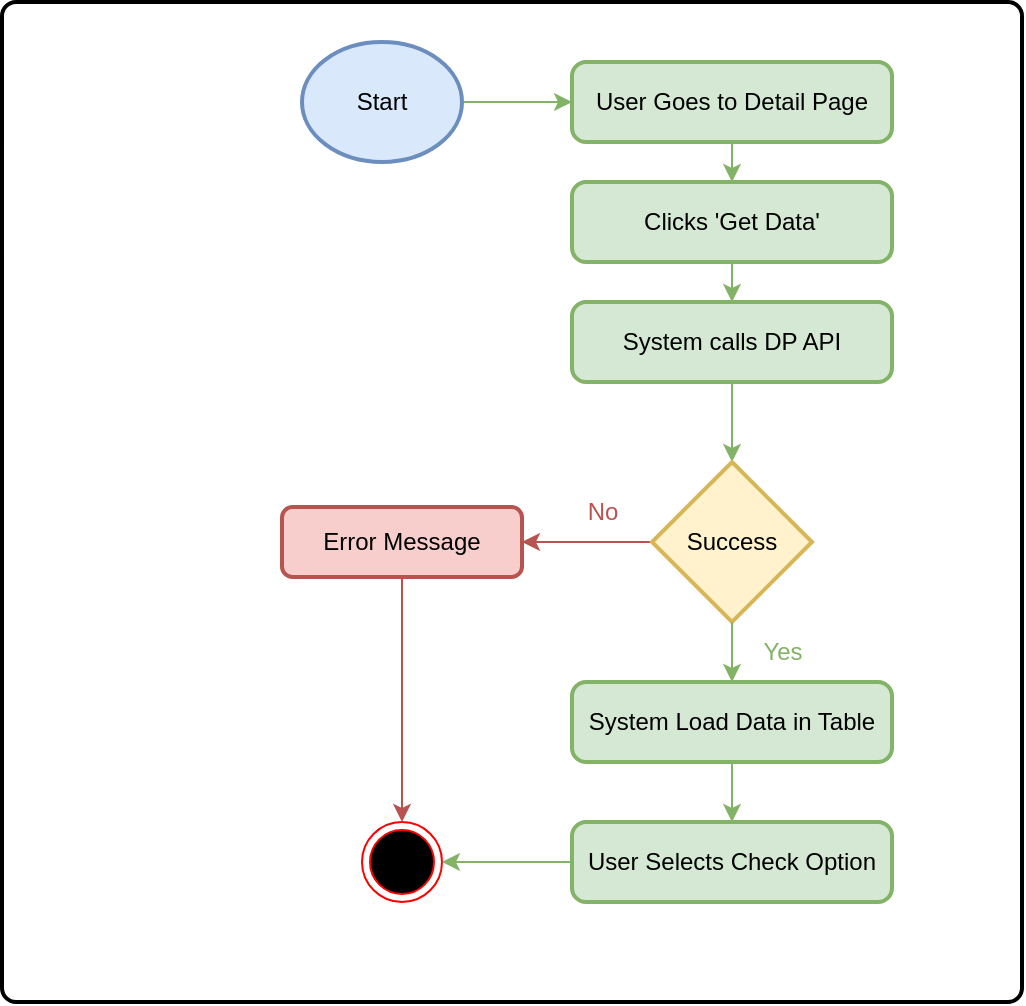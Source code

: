 <mxfile version="22.0.4" type="github">
  <diagram name="Page-1" id="OvvoKKy10x0kGAaWaokc">
    <mxGraphModel dx="1026" dy="576" grid="1" gridSize="10" guides="1" tooltips="1" connect="1" arrows="1" fold="1" page="1" pageScale="1" pageWidth="850" pageHeight="1100" math="0" shadow="0">
      <root>
        <mxCell id="0" />
        <mxCell id="1" parent="0" />
        <mxCell id="pZgdfJ_zKTqpzOzUL0iS-36" value="" style="rounded=1;whiteSpace=wrap;html=1;absoluteArcSize=1;arcSize=14;strokeWidth=2;" parent="1" vertex="1">
          <mxGeometry x="140" y="50" width="510" height="500" as="geometry" />
        </mxCell>
        <mxCell id="pZgdfJ_zKTqpzOzUL0iS-39" value="" style="edgeStyle=orthogonalEdgeStyle;rounded=0;orthogonalLoop=1;jettySize=auto;html=1;fillColor=#d5e8d4;strokeColor=#82b366;" parent="1" source="pZgdfJ_zKTqpzOzUL0iS-2" target="pZgdfJ_zKTqpzOzUL0iS-3" edge="1">
          <mxGeometry relative="1" as="geometry" />
        </mxCell>
        <mxCell id="pZgdfJ_zKTqpzOzUL0iS-2" value="Start" style="strokeWidth=2;html=1;shape=mxgraph.flowchart.start_2;whiteSpace=wrap;fillColor=#dae8fc;strokeColor=#6c8ebf;" parent="1" vertex="1">
          <mxGeometry x="290" y="70" width="80" height="60" as="geometry" />
        </mxCell>
        <mxCell id="pZgdfJ_zKTqpzOzUL0iS-40" value="" style="edgeStyle=orthogonalEdgeStyle;rounded=0;orthogonalLoop=1;jettySize=auto;html=1;fillColor=#d5e8d4;strokeColor=#82b366;" parent="1" source="pZgdfJ_zKTqpzOzUL0iS-3" target="pZgdfJ_zKTqpzOzUL0iS-5" edge="1">
          <mxGeometry relative="1" as="geometry" />
        </mxCell>
        <mxCell id="pZgdfJ_zKTqpzOzUL0iS-3" value="User Goes to Detail Page" style="rounded=1;whiteSpace=wrap;html=1;absoluteArcSize=1;arcSize=14;strokeWidth=2;fillColor=#d5e8d4;strokeColor=#82b366;" parent="1" vertex="1">
          <mxGeometry x="425" y="80" width="160" height="40" as="geometry" />
        </mxCell>
        <mxCell id="pZgdfJ_zKTqpzOzUL0iS-20" value="" style="edgeStyle=orthogonalEdgeStyle;rounded=0;orthogonalLoop=1;jettySize=auto;html=1;fillColor=#d5e8d4;strokeColor=#82b366;" parent="1" source="pZgdfJ_zKTqpzOzUL0iS-5" target="pZgdfJ_zKTqpzOzUL0iS-13" edge="1">
          <mxGeometry relative="1" as="geometry" />
        </mxCell>
        <mxCell id="pZgdfJ_zKTqpzOzUL0iS-5" value="Clicks &#39;Get Data&#39;" style="rounded=1;whiteSpace=wrap;html=1;absoluteArcSize=1;arcSize=14;strokeWidth=2;fillColor=#d5e8d4;strokeColor=#82b366;" parent="1" vertex="1">
          <mxGeometry x="425" y="140" width="160" height="40" as="geometry" />
        </mxCell>
        <mxCell id="pZgdfJ_zKTqpzOzUL0iS-10" style="edgeStyle=orthogonalEdgeStyle;rounded=0;orthogonalLoop=1;jettySize=auto;html=1;exitX=0.5;exitY=1;exitDx=0;exitDy=0;entryX=0.5;entryY=0;entryDx=0;entryDy=0;fillColor=#d5e8d4;strokeColor=#82b366;" parent="1" source="pZgdfJ_zKTqpzOzUL0iS-7" target="pZgdfJ_zKTqpzOzUL0iS-43" edge="1">
          <mxGeometry relative="1" as="geometry">
            <mxPoint x="505" y="460" as="targetPoint" />
          </mxGeometry>
        </mxCell>
        <mxCell id="pZgdfJ_zKTqpzOzUL0iS-7" value="System Load Data in Table" style="rounded=1;whiteSpace=wrap;html=1;absoluteArcSize=1;arcSize=14;strokeWidth=2;fillColor=#d5e8d4;strokeColor=#82b366;" parent="1" vertex="1">
          <mxGeometry x="425" y="390" width="160" height="40" as="geometry" />
        </mxCell>
        <mxCell id="pZgdfJ_zKTqpzOzUL0iS-11" value="" style="ellipse;html=1;shape=endState;fillColor=#000000;strokeColor=#ff0000;" parent="1" vertex="1">
          <mxGeometry x="320" y="460" width="40" height="40" as="geometry" />
        </mxCell>
        <mxCell id="pZgdfJ_zKTqpzOzUL0iS-21" value="" style="edgeStyle=orthogonalEdgeStyle;rounded=0;orthogonalLoop=1;jettySize=auto;html=1;fillColor=#d5e8d4;strokeColor=#82b366;" parent="1" source="pZgdfJ_zKTqpzOzUL0iS-13" target="pZgdfJ_zKTqpzOzUL0iS-14" edge="1">
          <mxGeometry relative="1" as="geometry" />
        </mxCell>
        <mxCell id="pZgdfJ_zKTqpzOzUL0iS-13" value="System calls DP API" style="rounded=1;whiteSpace=wrap;html=1;absoluteArcSize=1;arcSize=14;strokeWidth=2;fillColor=#d5e8d4;strokeColor=#82b366;" parent="1" vertex="1">
          <mxGeometry x="425" y="200" width="160" height="40" as="geometry" />
        </mxCell>
        <mxCell id="pZgdfJ_zKTqpzOzUL0iS-31" value="" style="edgeStyle=orthogonalEdgeStyle;rounded=0;orthogonalLoop=1;jettySize=auto;html=1;fillColor=#f8cecc;strokeColor=#b85450;" parent="1" source="pZgdfJ_zKTqpzOzUL0iS-14" target="pZgdfJ_zKTqpzOzUL0iS-30" edge="1">
          <mxGeometry relative="1" as="geometry" />
        </mxCell>
        <mxCell id="pZgdfJ_zKTqpzOzUL0iS-14" value="Success" style="strokeWidth=2;html=1;shape=mxgraph.flowchart.decision;whiteSpace=wrap;fillColor=#fff2cc;strokeColor=#d6b656;" parent="1" vertex="1">
          <mxGeometry x="465" y="280" width="80" height="80" as="geometry" />
        </mxCell>
        <mxCell id="pZgdfJ_zKTqpzOzUL0iS-25" value="" style="edgeStyle=orthogonalEdgeStyle;rounded=0;orthogonalLoop=1;jettySize=auto;html=1;exitX=0.5;exitY=1;exitDx=0;exitDy=0;exitPerimeter=0;entryX=0.5;entryY=0;entryDx=0;entryDy=0;fillColor=#d5e8d4;strokeColor=#82b366;" parent="1" source="pZgdfJ_zKTqpzOzUL0iS-14" target="pZgdfJ_zKTqpzOzUL0iS-7" edge="1">
          <mxGeometry relative="1" as="geometry">
            <mxPoint x="350" y="330" as="sourcePoint" />
            <mxPoint x="480" y="440" as="targetPoint" />
          </mxGeometry>
        </mxCell>
        <mxCell id="pZgdfJ_zKTqpzOzUL0iS-26" value="&lt;font color=&quot;#82b366&quot;&gt;Yes&lt;/font&gt;" style="text;html=1;align=center;verticalAlign=middle;resizable=0;points=[];autosize=1;strokeColor=none;fillColor=none;" parent="1" vertex="1">
          <mxGeometry x="510" y="360" width="40" height="30" as="geometry" />
        </mxCell>
        <mxCell id="pZgdfJ_zKTqpzOzUL0iS-42" style="edgeStyle=orthogonalEdgeStyle;rounded=0;orthogonalLoop=1;jettySize=auto;html=1;entryX=0.5;entryY=0;entryDx=0;entryDy=0;fillColor=#f8cecc;strokeColor=#b85450;" parent="1" source="pZgdfJ_zKTqpzOzUL0iS-30" target="pZgdfJ_zKTqpzOzUL0iS-11" edge="1">
          <mxGeometry relative="1" as="geometry" />
        </mxCell>
        <mxCell id="pZgdfJ_zKTqpzOzUL0iS-30" value="Error Message" style="whiteSpace=wrap;html=1;strokeWidth=2;fillColor=#f8cecc;strokeColor=#b85450;rounded=1;" parent="1" vertex="1">
          <mxGeometry x="280" y="302.5" width="120" height="35" as="geometry" />
        </mxCell>
        <mxCell id="pZgdfJ_zKTqpzOzUL0iS-35" value="&lt;font color=&quot;#b85450&quot;&gt;No&lt;/font&gt;" style="text;html=1;align=center;verticalAlign=middle;resizable=0;points=[];autosize=1;strokeColor=none;fillColor=none;" parent="1" vertex="1">
          <mxGeometry x="420" y="290" width="40" height="30" as="geometry" />
        </mxCell>
        <mxCell id="pZgdfJ_zKTqpzOzUL0iS-45" value="" style="edgeStyle=orthogonalEdgeStyle;rounded=0;orthogonalLoop=1;jettySize=auto;html=1;fillColor=#d5e8d4;strokeColor=#82b366;" parent="1" source="pZgdfJ_zKTqpzOzUL0iS-43" target="pZgdfJ_zKTqpzOzUL0iS-11" edge="1">
          <mxGeometry relative="1" as="geometry" />
        </mxCell>
        <mxCell id="pZgdfJ_zKTqpzOzUL0iS-43" value="User Selects Check Option" style="rounded=1;whiteSpace=wrap;html=1;absoluteArcSize=1;arcSize=14;strokeWidth=2;fillColor=#d5e8d4;strokeColor=#82b366;" parent="1" vertex="1">
          <mxGeometry x="425" y="460" width="160" height="40" as="geometry" />
        </mxCell>
      </root>
    </mxGraphModel>
  </diagram>
</mxfile>
